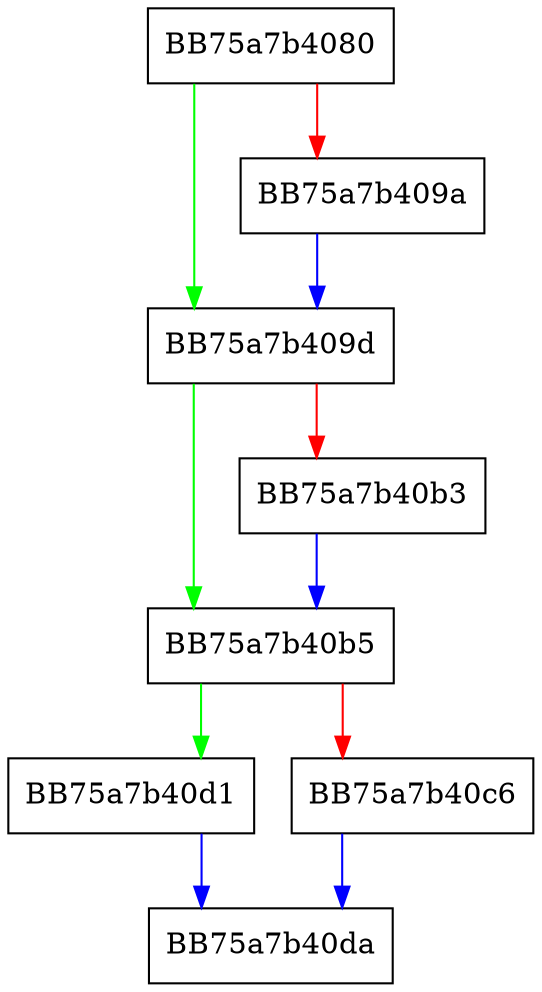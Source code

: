 digraph FPU_fscale {
  node [shape="box"];
  graph [splines=ortho];
  BB75a7b4080 -> BB75a7b409d [color="green"];
  BB75a7b4080 -> BB75a7b409a [color="red"];
  BB75a7b409a -> BB75a7b409d [color="blue"];
  BB75a7b409d -> BB75a7b40b5 [color="green"];
  BB75a7b409d -> BB75a7b40b3 [color="red"];
  BB75a7b40b3 -> BB75a7b40b5 [color="blue"];
  BB75a7b40b5 -> BB75a7b40d1 [color="green"];
  BB75a7b40b5 -> BB75a7b40c6 [color="red"];
  BB75a7b40c6 -> BB75a7b40da [color="blue"];
  BB75a7b40d1 -> BB75a7b40da [color="blue"];
}